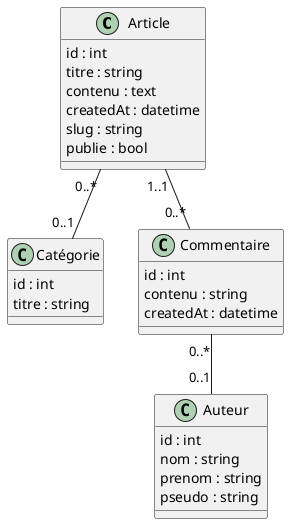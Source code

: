 @startuml
'https://plantuml.com/sequence-diagram



class Article {
id : int
titre : string
contenu : text
createdAt : datetime
slug : string
publie : bool
}

class Catégorie
{
id : int
titre : string
}

class Commentaire
{
id : int
contenu : string
createdAt : datetime
}

class Auteur
{
id : int
nom : string
prenom : string
pseudo : string
}

Article "0..*" -- "0..1"  Catégorie
Commentaire "0..*" -- "0..1" Auteur
Article "1..1" -- "0..*" Commentaire
@enduml